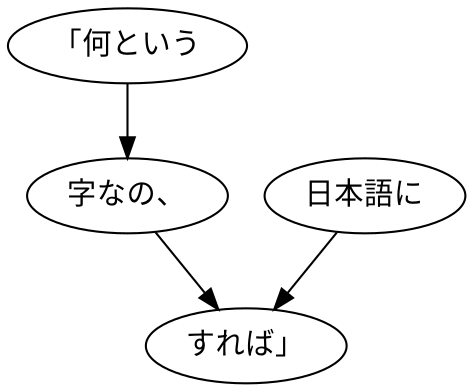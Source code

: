 digraph graph4632 {
	node0 [label="「何という"];
	node1 [label="字なの、"];
	node2 [label="日本語に"];
	node3 [label="すれば」"];
	node0 -> node1;
	node1 -> node3;
	node2 -> node3;
}
